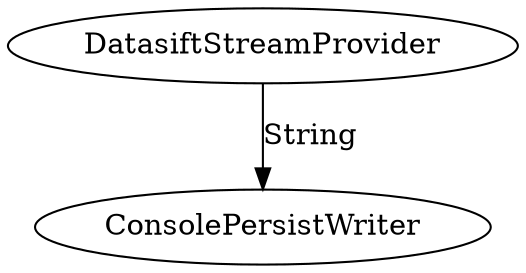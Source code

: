 digraph g {
  
  //providers
  DatasiftStreamProvider [label="DatasiftStreamProvider",shape=ellipse,URL="https://github.com/apache/incubator-streams/blob/master/streams-contrib/streams-provider-datasift/src/main/java/org/apache/streams/datasift/provider/DatasiftStreamProvider.java"];

  //persisters
  ConsolePersistWriter [label="ConsolePersistWriter",shape=ellipse,URL="https://github.com/apache/incubator-streams/blob/master/streams-contrib/streams-persist-console/src/main/java/org/apache/streams/console/ConsolePersistWriter.java"];
  
  //stream
  DatasiftStreamProvider -> ConsolePersistWriter [label="String"];
}